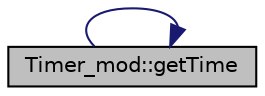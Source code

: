 digraph "Timer_mod::getTime"
{
 // LATEX_PDF_SIZE
  edge [fontname="Helvetica",fontsize="10",labelfontname="Helvetica",labelfontsize="10"];
  node [fontname="Helvetica",fontsize="10",shape=record];
  rankdir="LR";
  Node1 [label="Timer_mod::getTime",height=0.2,width=0.4,color="black", fillcolor="grey75", style="filled", fontcolor="black",tooltip="Return the time since the arbitrary origin set by the processor."];
  Node1 -> Node1 [color="midnightblue",fontsize="10",style="solid",fontname="Helvetica"];
}
